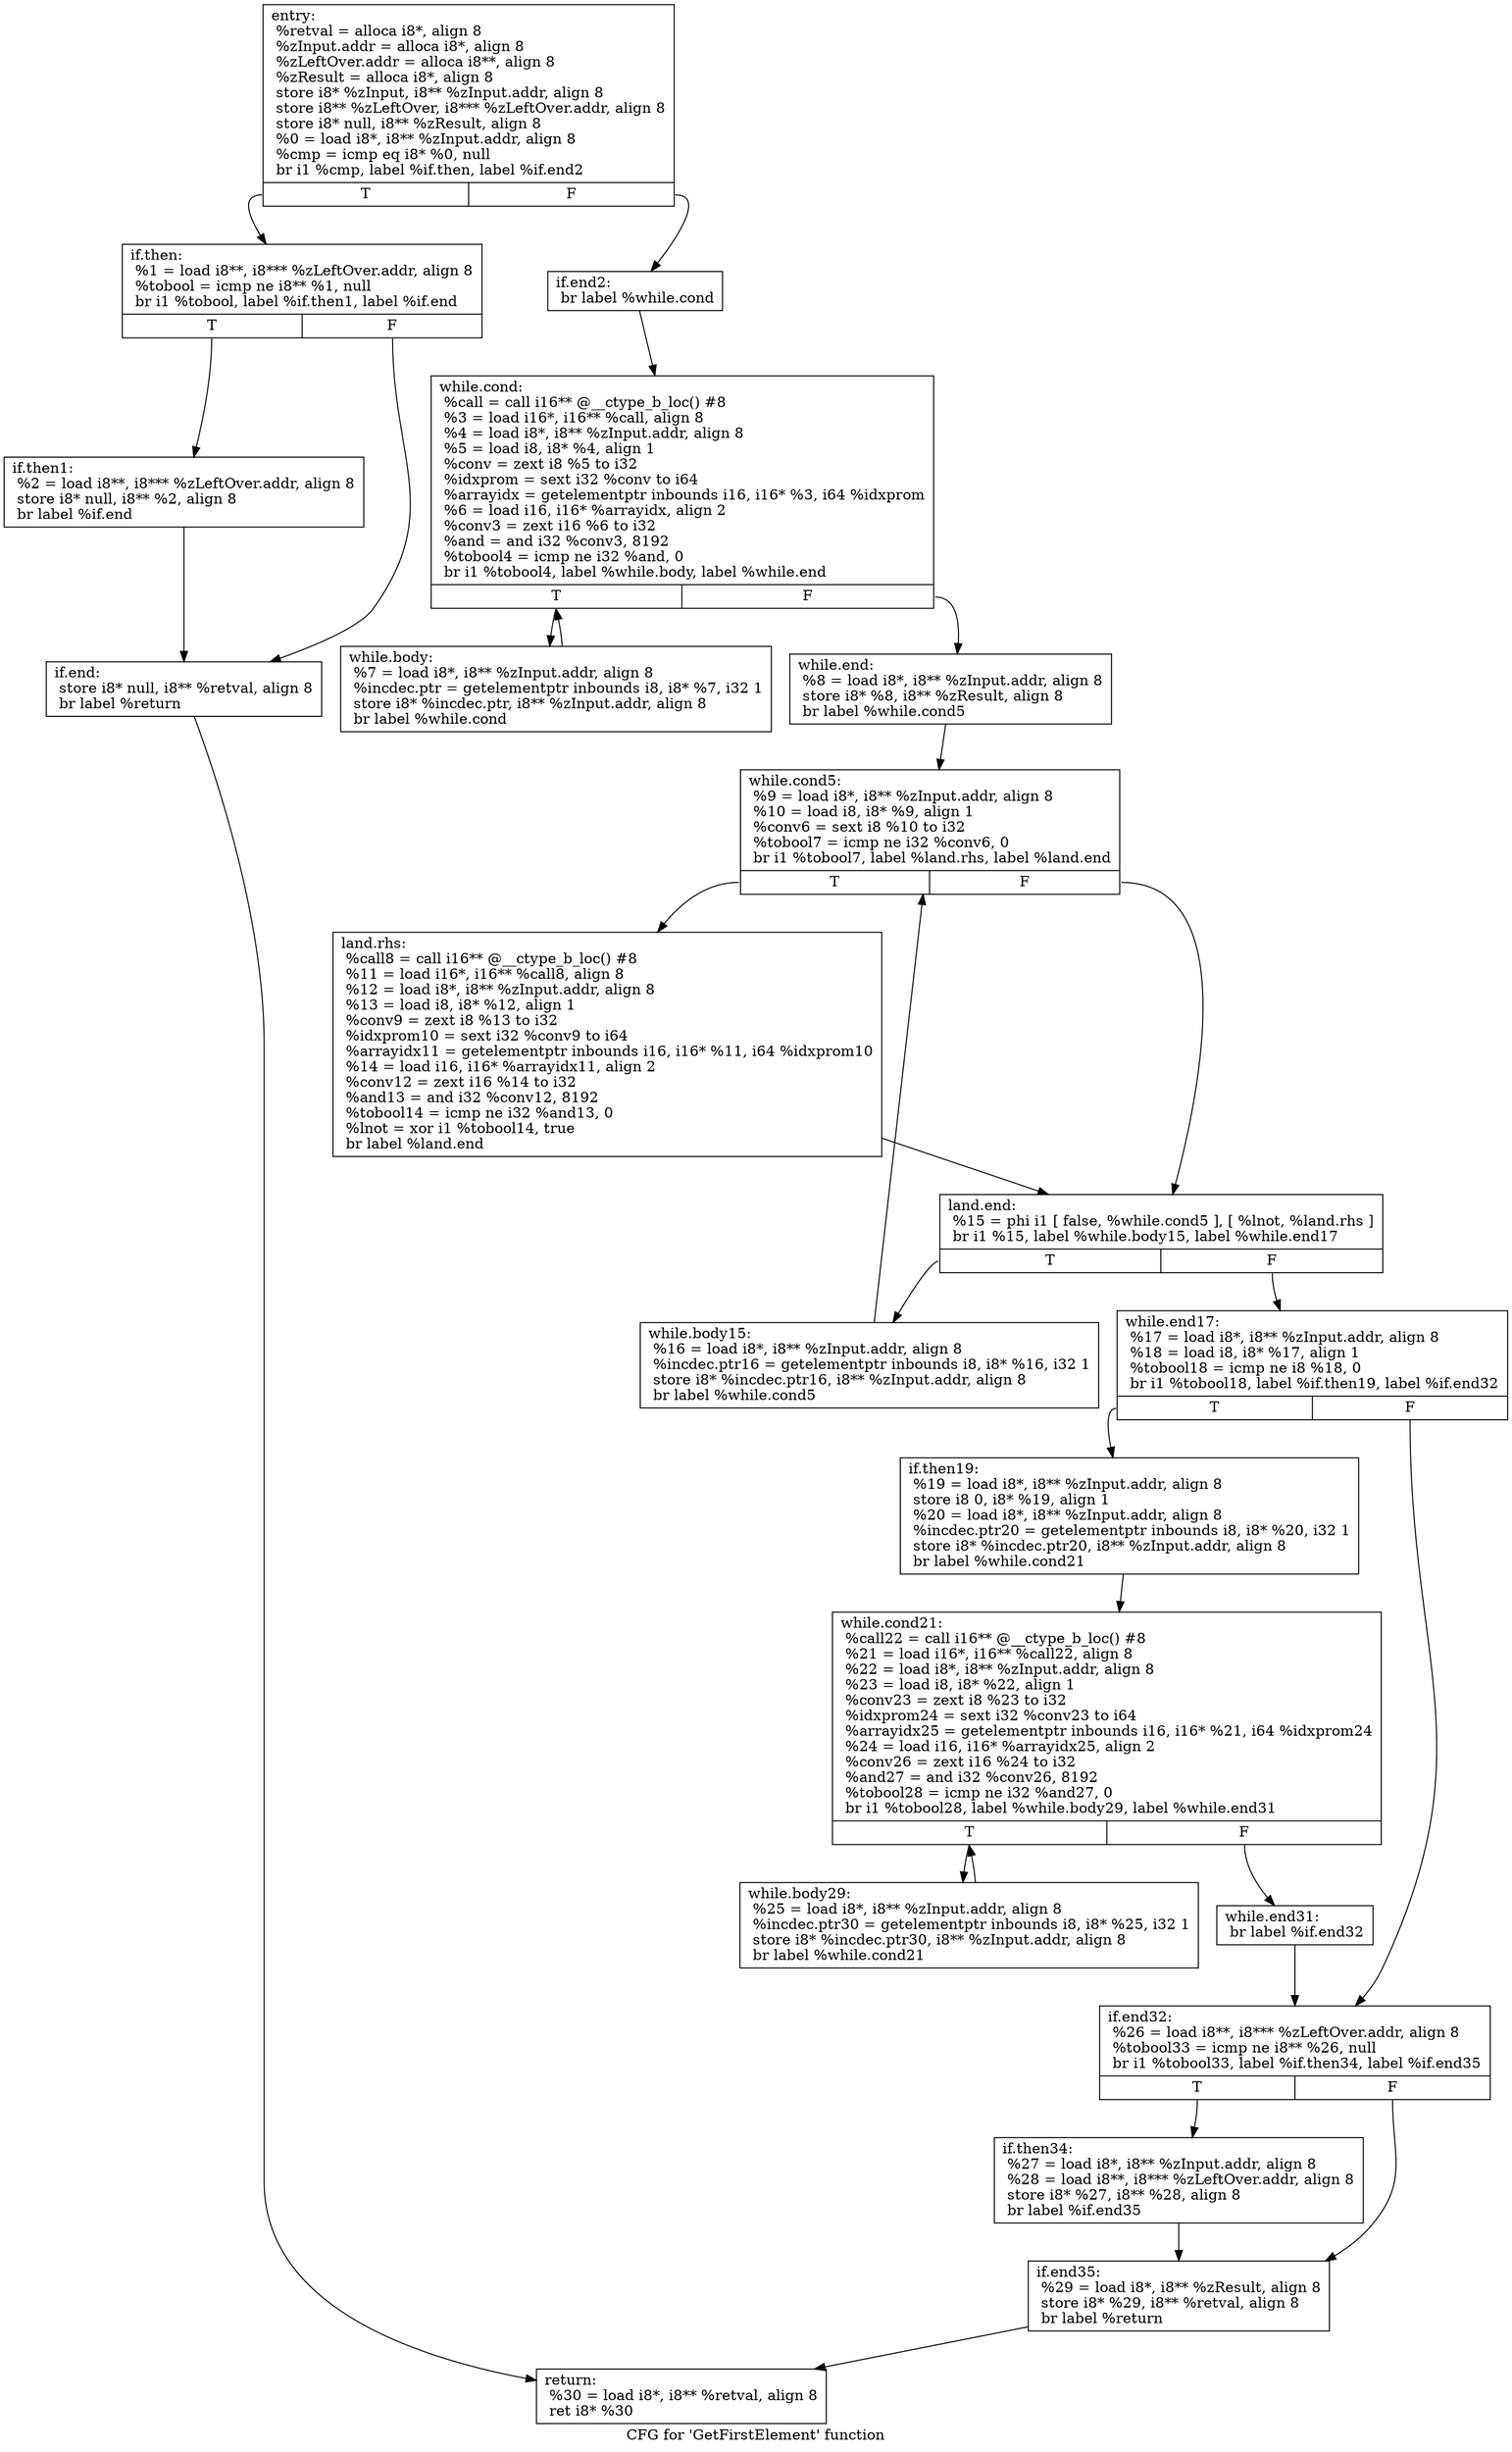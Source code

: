 digraph "CFG for 'GetFirstElement' function" {
	label="CFG for 'GetFirstElement' function";

	Node0xc04f00 [shape=record,label="{entry:\l  %retval = alloca i8*, align 8\l  %zInput.addr = alloca i8*, align 8\l  %zLeftOver.addr = alloca i8**, align 8\l  %zResult = alloca i8*, align 8\l  store i8* %zInput, i8** %zInput.addr, align 8\l  store i8** %zLeftOver, i8*** %zLeftOver.addr, align 8\l  store i8* null, i8** %zResult, align 8\l  %0 = load i8*, i8** %zInput.addr, align 8\l  %cmp = icmp eq i8* %0, null\l  br i1 %cmp, label %if.then, label %if.end2\l|{<s0>T|<s1>F}}"];
	Node0xc04f00:s0 -> Node0xc053e0;
	Node0xc04f00:s1 -> Node0xc054b0;
	Node0xc053e0 [shape=record,label="{if.then:                                          \l  %1 = load i8**, i8*** %zLeftOver.addr, align 8\l  %tobool = icmp ne i8** %1, null\l  br i1 %tobool, label %if.then1, label %if.end\l|{<s0>T|<s1>F}}"];
	Node0xc053e0:s0 -> Node0xc056c0;
	Node0xc053e0:s1 -> Node0xc057a0;
	Node0xc056c0 [shape=record,label="{if.then1:                                         \l  %2 = load i8**, i8*** %zLeftOver.addr, align 8\l  store i8* null, i8** %2, align 8\l  br label %if.end\l}"];
	Node0xc056c0 -> Node0xc057a0;
	Node0xc057a0 [shape=record,label="{if.end:                                           \l  store i8* null, i8** %retval, align 8\l  br label %return\l}"];
	Node0xc057a0 -> Node0xc04e90;
	Node0xc054b0 [shape=record,label="{if.end2:                                          \l  br label %while.cond\l}"];
	Node0xc054b0 -> Node0xc05c00;
	Node0xc05c00 [shape=record,label="{while.cond:                                       \l  %call = call i16** @__ctype_b_loc() #8\l  %3 = load i16*, i16** %call, align 8\l  %4 = load i8*, i8** %zInput.addr, align 8\l  %5 = load i8, i8* %4, align 1\l  %conv = zext i8 %5 to i32\l  %idxprom = sext i32 %conv to i64\l  %arrayidx = getelementptr inbounds i16, i16* %3, i64 %idxprom\l  %6 = load i16, i16* %arrayidx, align 2\l  %conv3 = zext i16 %6 to i32\l  %and = and i32 %conv3, 8192\l  %tobool4 = icmp ne i32 %and, 0\l  br i1 %tobool4, label %while.body, label %while.end\l|{<s0>T|<s1>F}}"];
	Node0xc05c00:s0 -> Node0xc062a0;
	Node0xc05c00:s1 -> Node0xc06380;
	Node0xc062a0 [shape=record,label="{while.body:                                       \l  %7 = load i8*, i8** %zInput.addr, align 8\l  %incdec.ptr = getelementptr inbounds i8, i8* %7, i32 1\l  store i8* %incdec.ptr, i8** %zInput.addr, align 8\l  br label %while.cond\l}"];
	Node0xc062a0 -> Node0xc05c00;
	Node0xc06380 [shape=record,label="{while.end:                                        \l  %8 = load i8*, i8** %zInput.addr, align 8\l  store i8* %8, i8** %zResult, align 8\l  br label %while.cond5\l}"];
	Node0xc06380 -> Node0xc05e40;
	Node0xc05e40 [shape=record,label="{while.cond5:                                      \l  %9 = load i8*, i8** %zInput.addr, align 8\l  %10 = load i8, i8* %9, align 1\l  %conv6 = sext i8 %10 to i32\l  %tobool7 = icmp ne i32 %conv6, 0\l  br i1 %tobool7, label %land.rhs, label %land.end\l|{<s0>T|<s1>F}}"];
	Node0xc05e40:s0 -> Node0xc06b70;
	Node0xc05e40:s1 -> Node0xc06c50;
	Node0xc06b70 [shape=record,label="{land.rhs:                                         \l  %call8 = call i16** @__ctype_b_loc() #8\l  %11 = load i16*, i16** %call8, align 8\l  %12 = load i8*, i8** %zInput.addr, align 8\l  %13 = load i8, i8* %12, align 1\l  %conv9 = zext i8 %13 to i32\l  %idxprom10 = sext i32 %conv9 to i64\l  %arrayidx11 = getelementptr inbounds i16, i16* %11, i64 %idxprom10\l  %14 = load i16, i16* %arrayidx11, align 2\l  %conv12 = zext i16 %14 to i32\l  %and13 = and i32 %conv12, 8192\l  %tobool14 = icmp ne i32 %and13, 0\l  %lnot = xor i1 %tobool14, true\l  br label %land.end\l}"];
	Node0xc06b70 -> Node0xc06c50;
	Node0xc06c50 [shape=record,label="{land.end:                                         \l  %15 = phi i1 [ false, %while.cond5 ], [ %lnot, %land.rhs ]\l  br i1 %15, label %while.body15, label %while.end17\l|{<s0>T|<s1>F}}"];
	Node0xc06c50:s0 -> Node0xc074e0;
	Node0xc06c50:s1 -> Node0xc07560;
	Node0xc074e0 [shape=record,label="{while.body15:                                     \l  %16 = load i8*, i8** %zInput.addr, align 8\l  %incdec.ptr16 = getelementptr inbounds i8, i8* %16, i32 1\l  store i8* %incdec.ptr16, i8** %zInput.addr, align 8\l  br label %while.cond5\l}"];
	Node0xc074e0 -> Node0xc05e40;
	Node0xc07560 [shape=record,label="{while.end17:                                      \l  %17 = load i8*, i8** %zInput.addr, align 8\l  %18 = load i8, i8* %17, align 1\l  %tobool18 = icmp ne i8 %18, 0\l  br i1 %tobool18, label %if.then19, label %if.end32\l|{<s0>T|<s1>F}}"];
	Node0xc07560:s0 -> Node0xc07960;
	Node0xc07560:s1 -> Node0xc07a40;
	Node0xc07960 [shape=record,label="{if.then19:                                        \l  %19 = load i8*, i8** %zInput.addr, align 8\l  store i8 0, i8* %19, align 1\l  %20 = load i8*, i8** %zInput.addr, align 8\l  %incdec.ptr20 = getelementptr inbounds i8, i8* %20, i32 1\l  store i8* %incdec.ptr20, i8** %zInput.addr, align 8\l  br label %while.cond21\l}"];
	Node0xc07960 -> Node0xc07d30;
	Node0xc07d30 [shape=record,label="{while.cond21:                                     \l  %call22 = call i16** @__ctype_b_loc() #8\l  %21 = load i16*, i16** %call22, align 8\l  %22 = load i8*, i8** %zInput.addr, align 8\l  %23 = load i8, i8* %22, align 1\l  %conv23 = zext i8 %23 to i32\l  %idxprom24 = sext i32 %conv23 to i64\l  %arrayidx25 = getelementptr inbounds i16, i16* %21, i64 %idxprom24\l  %24 = load i16, i16* %arrayidx25, align 2\l  %conv26 = zext i16 %24 to i32\l  %and27 = and i32 %conv26, 8192\l  %tobool28 = icmp ne i32 %and27, 0\l  br i1 %tobool28, label %while.body29, label %while.end31\l|{<s0>T|<s1>F}}"];
	Node0xc07d30:s0 -> Node0xc06860;
	Node0xc07d30:s1 -> Node0xc087f0;
	Node0xc06860 [shape=record,label="{while.body29:                                     \l  %25 = load i8*, i8** %zInput.addr, align 8\l  %incdec.ptr30 = getelementptr inbounds i8, i8* %25, i32 1\l  store i8* %incdec.ptr30, i8** %zInput.addr, align 8\l  br label %while.cond21\l}"];
	Node0xc06860 -> Node0xc07d30;
	Node0xc087f0 [shape=record,label="{while.end31:                                      \l  br label %if.end32\l}"];
	Node0xc087f0 -> Node0xc07a40;
	Node0xc07a40 [shape=record,label="{if.end32:                                         \l  %26 = load i8**, i8*** %zLeftOver.addr, align 8\l  %tobool33 = icmp ne i8** %26, null\l  br i1 %tobool33, label %if.then34, label %if.end35\l|{<s0>T|<s1>F}}"];
	Node0xc07a40:s0 -> Node0xc08b90;
	Node0xc07a40:s1 -> Node0xc08c70;
	Node0xc08b90 [shape=record,label="{if.then34:                                        \l  %27 = load i8*, i8** %zInput.addr, align 8\l  %28 = load i8**, i8*** %zLeftOver.addr, align 8\l  store i8* %27, i8** %28, align 8\l  br label %if.end35\l}"];
	Node0xc08b90 -> Node0xc08c70;
	Node0xc08c70 [shape=record,label="{if.end35:                                         \l  %29 = load i8*, i8** %zResult, align 8\l  store i8* %29, i8** %retval, align 8\l  br label %return\l}"];
	Node0xc08c70 -> Node0xc04e90;
	Node0xc04e90 [shape=record,label="{return:                                           \l  %30 = load i8*, i8** %retval, align 8\l  ret i8* %30\l}"];
}
